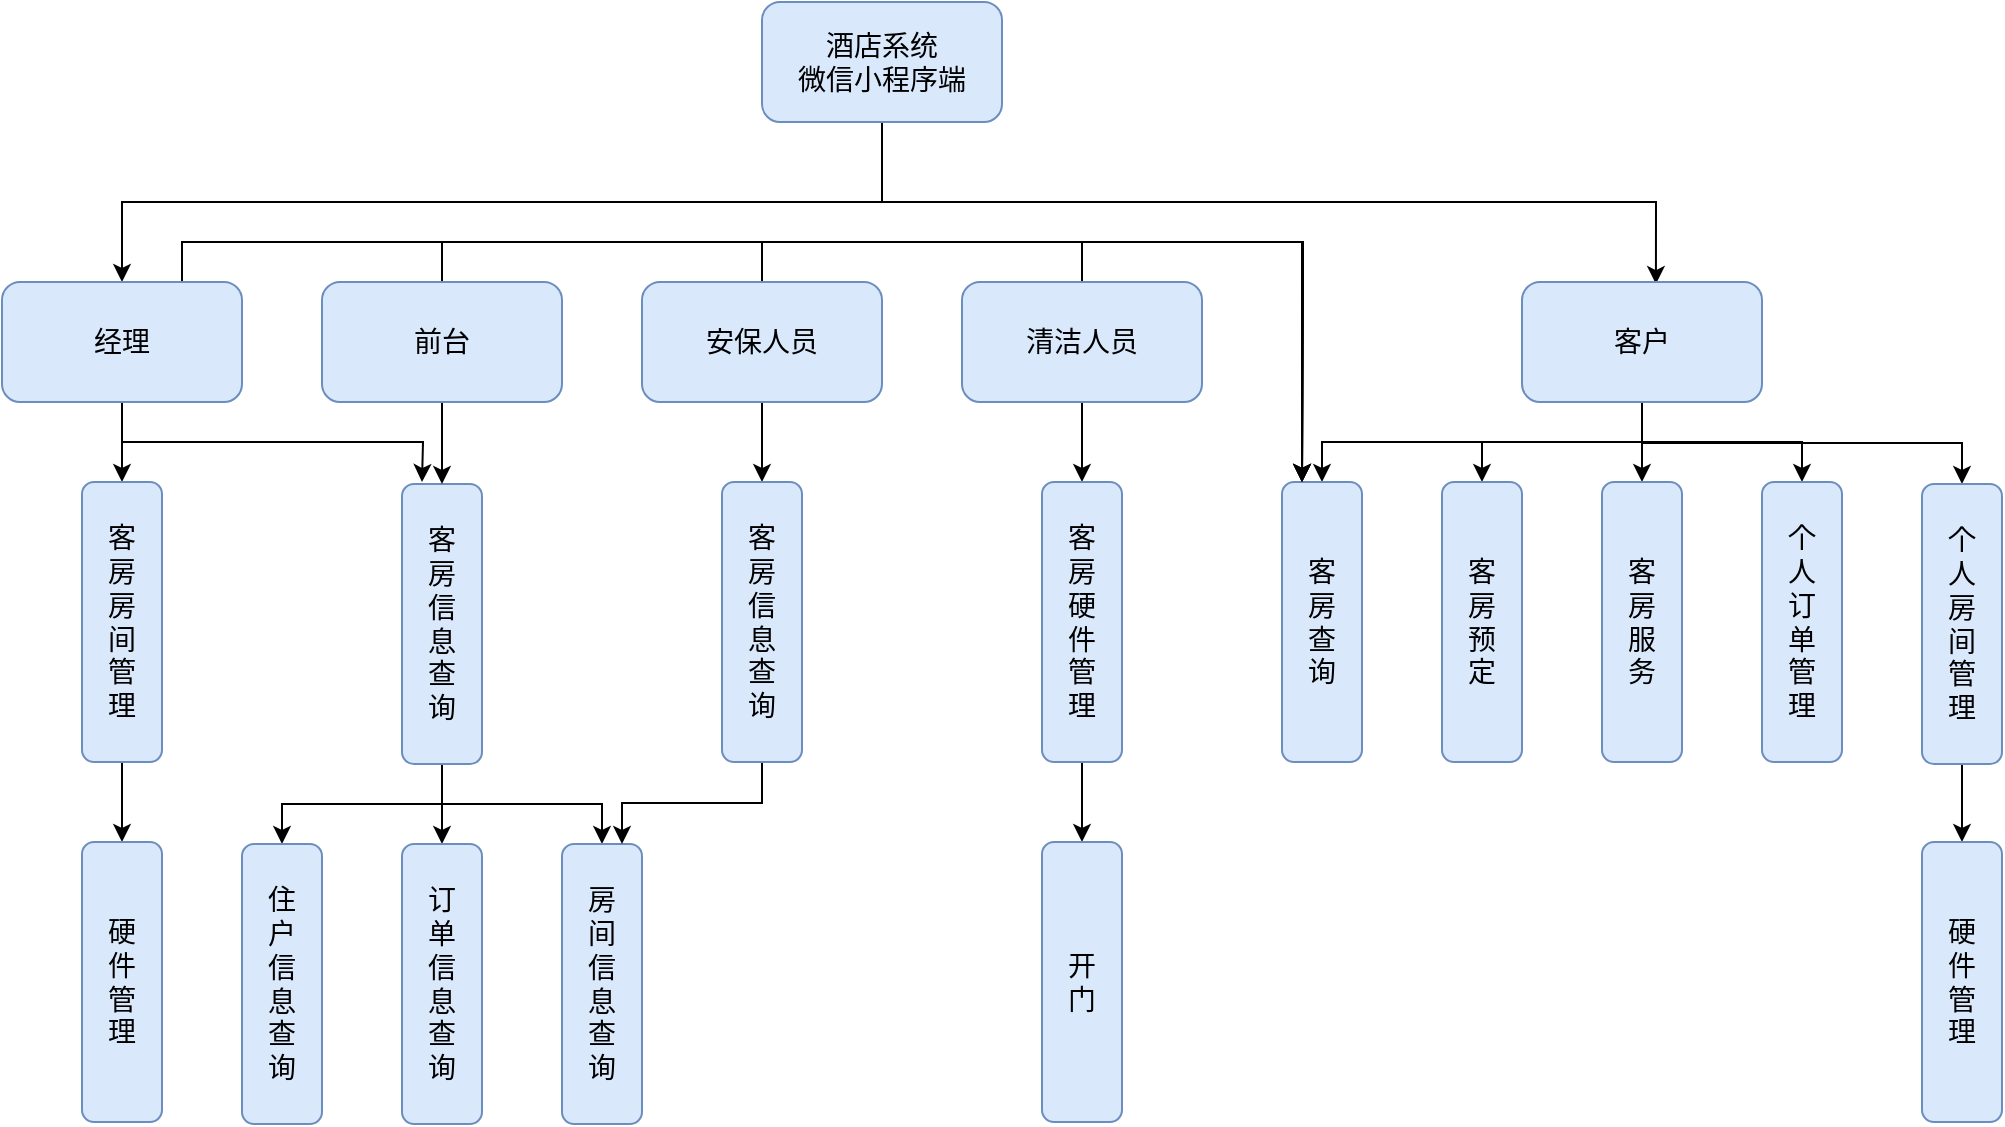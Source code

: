 <mxfile version="14.6.13" type="device"><diagram id="gfpBVfgqZyEj-h2GJo9E" name="第 1 页"><mxGraphModel dx="2172" dy="1105" grid="1" gridSize="10" guides="1" tooltips="1" connect="1" arrows="1" fold="1" page="1" pageScale="1" pageWidth="1169" pageHeight="827" math="0" shadow="0"><root><mxCell id="0"/><mxCell id="1" parent="0"/><mxCell id="urU4lGf7SxmrEl7Dpkf9-1" style="edgeStyle=orthogonalEdgeStyle;rounded=0;orthogonalLoop=1;jettySize=auto;html=1;exitX=0.5;exitY=1;exitDx=0;exitDy=0;fontSize=14;" parent="1" source="urU4lGf7SxmrEl7Dpkf9-3" target="urU4lGf7SxmrEl7Dpkf9-8" edge="1"><mxGeometry relative="1" as="geometry"/></mxCell><mxCell id="urU4lGf7SxmrEl7Dpkf9-2" style="edgeStyle=orthogonalEdgeStyle;rounded=0;orthogonalLoop=1;jettySize=auto;html=1;exitX=0.5;exitY=1;exitDx=0;exitDy=0;entryX=0.558;entryY=0.017;entryDx=0;entryDy=0;entryPerimeter=0;fontSize=14;" parent="1" source="urU4lGf7SxmrEl7Dpkf9-3" target="urU4lGf7SxmrEl7Dpkf9-13" edge="1"><mxGeometry relative="1" as="geometry"/></mxCell><mxCell id="urU4lGf7SxmrEl7Dpkf9-3" value="酒店系统&lt;br style=&quot;font-size: 14px;&quot;&gt;微信小程序端" style="rounded=1;whiteSpace=wrap;html=1;fillColor=#dae8fc;strokeColor=#6c8ebf;shadow=0;glass=0;sketch=0;fontSize=14;" parent="1" vertex="1"><mxGeometry x="1420" y="860" width="120" height="60" as="geometry"/></mxCell><mxCell id="xBhROeFWjU1o-BJRpCn7-15" style="edgeStyle=orthogonalEdgeStyle;rounded=0;orthogonalLoop=1;jettySize=auto;html=1;exitX=0.5;exitY=1;exitDx=0;exitDy=0;entryX=0.5;entryY=0;entryDx=0;entryDy=0;fontSize=14;" parent="1" source="urU4lGf7SxmrEl7Dpkf9-8" target="urU4lGf7SxmrEl7Dpkf9-52" edge="1"><mxGeometry relative="1" as="geometry"/></mxCell><mxCell id="xBhROeFWjU1o-BJRpCn7-17" style="edgeStyle=orthogonalEdgeStyle;rounded=0;orthogonalLoop=1;jettySize=auto;html=1;exitX=0.5;exitY=1;exitDx=0;exitDy=0;fontSize=14;" parent="1" source="urU4lGf7SxmrEl7Dpkf9-8" edge="1"><mxGeometry relative="1" as="geometry"><mxPoint x="1250" y="1100" as="targetPoint"/></mxGeometry></mxCell><mxCell id="FnSg5OO0wOK3w0XzbDYt-8" style="edgeStyle=orthogonalEdgeStyle;rounded=0;orthogonalLoop=1;jettySize=auto;html=1;exitX=0.75;exitY=0;exitDx=0;exitDy=0;entryX=0.25;entryY=0;entryDx=0;entryDy=0;fontSize=16;" parent="1" source="urU4lGf7SxmrEl7Dpkf9-8" target="urU4lGf7SxmrEl7Dpkf9-16" edge="1"><mxGeometry relative="1" as="geometry"/></mxCell><mxCell id="urU4lGf7SxmrEl7Dpkf9-8" value="经理" style="rounded=1;whiteSpace=wrap;html=1;fillColor=#dae8fc;strokeColor=#6c8ebf;shadow=0;sketch=0;fontSize=14;" parent="1" vertex="1"><mxGeometry x="1040" y="1000" width="120" height="60" as="geometry"/></mxCell><mxCell id="urU4lGf7SxmrEl7Dpkf9-9" style="edgeStyle=orthogonalEdgeStyle;rounded=0;orthogonalLoop=1;jettySize=auto;html=1;exitX=0.5;exitY=1;exitDx=0;exitDy=0;entryX=0.5;entryY=0;entryDx=0;entryDy=0;fontSize=14;" parent="1" source="urU4lGf7SxmrEl7Dpkf9-13" target="urU4lGf7SxmrEl7Dpkf9-16" edge="1"><mxGeometry relative="1" as="geometry"/></mxCell><mxCell id="urU4lGf7SxmrEl7Dpkf9-10" style="edgeStyle=orthogonalEdgeStyle;rounded=0;orthogonalLoop=1;jettySize=auto;html=1;exitX=0.5;exitY=1;exitDx=0;exitDy=0;entryX=0.5;entryY=0;entryDx=0;entryDy=0;fontSize=14;" parent="1" source="urU4lGf7SxmrEl7Dpkf9-13" target="urU4lGf7SxmrEl7Dpkf9-22" edge="1"><mxGeometry relative="1" as="geometry"/></mxCell><mxCell id="urU4lGf7SxmrEl7Dpkf9-11" style="edgeStyle=orthogonalEdgeStyle;rounded=0;orthogonalLoop=1;jettySize=auto;html=1;exitX=0.5;exitY=1;exitDx=0;exitDy=0;entryX=0.5;entryY=0;entryDx=0;entryDy=0;fontSize=14;" parent="1" source="urU4lGf7SxmrEl7Dpkf9-13" target="urU4lGf7SxmrEl7Dpkf9-19" edge="1"><mxGeometry relative="1" as="geometry"/></mxCell><mxCell id="urU4lGf7SxmrEl7Dpkf9-12" style="edgeStyle=orthogonalEdgeStyle;rounded=0;orthogonalLoop=1;jettySize=auto;html=1;exitX=0.5;exitY=1;exitDx=0;exitDy=0;fontSize=14;" parent="1" source="urU4lGf7SxmrEl7Dpkf9-13" target="urU4lGf7SxmrEl7Dpkf9-26" edge="1"><mxGeometry relative="1" as="geometry"/></mxCell><mxCell id="5DSAbZqCZO5Fx2xqSc0n-12" style="edgeStyle=orthogonalEdgeStyle;rounded=0;orthogonalLoop=1;jettySize=auto;html=1;exitX=0.5;exitY=1;exitDx=0;exitDy=0;entryX=0.5;entryY=0;entryDx=0;entryDy=0;fontSize=14;" parent="1" source="urU4lGf7SxmrEl7Dpkf9-13" target="5DSAbZqCZO5Fx2xqSc0n-11" edge="1"><mxGeometry relative="1" as="geometry"/></mxCell><mxCell id="urU4lGf7SxmrEl7Dpkf9-13" value="客户" style="rounded=1;whiteSpace=wrap;html=1;fillColor=#dae8fc;strokeColor=#6c8ebf;shadow=0;sketch=0;fontSize=14;" parent="1" vertex="1"><mxGeometry x="1800" y="1000" width="120" height="60" as="geometry"/></mxCell><mxCell id="urU4lGf7SxmrEl7Dpkf9-16" value="&lt;span style=&quot;font-size: 14px;&quot;&gt;客&lt;/span&gt;&lt;br style=&quot;font-size: 14px;&quot;&gt;&lt;span style=&quot;font-size: 14px;&quot;&gt;房&lt;/span&gt;&lt;br style=&quot;font-size: 14px;&quot;&gt;&lt;span style=&quot;font-size: 14px;&quot;&gt;查&lt;/span&gt;&lt;br style=&quot;font-size: 14px;&quot;&gt;&lt;span style=&quot;font-size: 14px;&quot;&gt;询&lt;/span&gt;" style="rounded=1;whiteSpace=wrap;html=1;fillColor=#dae8fc;strokeColor=#6c8ebf;shadow=0;sketch=0;fontSize=14;" parent="1" vertex="1"><mxGeometry x="1680" y="1100" width="40" height="140" as="geometry"/></mxCell><mxCell id="urU4lGf7SxmrEl7Dpkf9-19" value="个&lt;br style=&quot;font-size: 14px;&quot;&gt;人&lt;br style=&quot;font-size: 14px;&quot;&gt;订&lt;br style=&quot;font-size: 14px;&quot;&gt;单&lt;br style=&quot;font-size: 14px;&quot;&gt;管&lt;br style=&quot;font-size: 14px;&quot;&gt;理" style="rounded=1;whiteSpace=wrap;html=1;fillColor=#dae8fc;strokeColor=#6c8ebf;shadow=0;sketch=0;fontSize=14;" parent="1" vertex="1"><mxGeometry x="1920" y="1100" width="40" height="140" as="geometry"/></mxCell><mxCell id="urU4lGf7SxmrEl7Dpkf9-22" value="客&lt;br style=&quot;font-size: 14px;&quot;&gt;房&lt;br style=&quot;font-size: 14px;&quot;&gt;预&lt;br style=&quot;font-size: 14px;&quot;&gt;定" style="rounded=1;whiteSpace=wrap;html=1;fillColor=#dae8fc;strokeColor=#6c8ebf;shadow=0;sketch=0;fontSize=14;" parent="1" vertex="1"><mxGeometry x="1760" y="1100" width="40" height="140" as="geometry"/></mxCell><mxCell id="5DSAbZqCZO5Fx2xqSc0n-13" style="edgeStyle=orthogonalEdgeStyle;rounded=0;orthogonalLoop=1;jettySize=auto;html=1;exitX=0.5;exitY=1;exitDx=0;exitDy=0;entryX=0.5;entryY=0;entryDx=0;entryDy=0;fontSize=14;" parent="1" source="urU4lGf7SxmrEl7Dpkf9-26" target="5DSAbZqCZO5Fx2xqSc0n-8" edge="1"><mxGeometry relative="1" as="geometry"/></mxCell><mxCell id="urU4lGf7SxmrEl7Dpkf9-26" value="个&lt;br style=&quot;font-size: 14px;&quot;&gt;人&lt;br style=&quot;font-size: 14px;&quot;&gt;房&lt;br style=&quot;font-size: 14px;&quot;&gt;间&lt;br style=&quot;font-size: 14px;&quot;&gt;管&lt;br style=&quot;font-size: 14px;&quot;&gt;理" style="rounded=1;whiteSpace=wrap;html=1;fillColor=#dae8fc;strokeColor=#6c8ebf;shadow=0;sketch=0;fontSize=14;" parent="1" vertex="1"><mxGeometry x="2000" y="1101" width="40" height="140" as="geometry"/></mxCell><mxCell id="wqciQX0L6GW8z3ySs8bD-5" style="edgeStyle=orthogonalEdgeStyle;rounded=0;orthogonalLoop=1;jettySize=auto;html=1;exitX=0.5;exitY=1;exitDx=0;exitDy=0;entryX=0.5;entryY=0;entryDx=0;entryDy=0;fontSize=14;" parent="1" source="urU4lGf7SxmrEl7Dpkf9-49" target="wqciQX0L6GW8z3ySs8bD-2" edge="1"><mxGeometry relative="1" as="geometry"/></mxCell><mxCell id="wqciQX0L6GW8z3ySs8bD-6" style="edgeStyle=orthogonalEdgeStyle;rounded=0;orthogonalLoop=1;jettySize=auto;html=1;exitX=0.5;exitY=1;exitDx=0;exitDy=0;entryX=0.5;entryY=0;entryDx=0;entryDy=0;fontSize=14;" parent="1" source="urU4lGf7SxmrEl7Dpkf9-49" target="wqciQX0L6GW8z3ySs8bD-1" edge="1"><mxGeometry relative="1" as="geometry"/></mxCell><mxCell id="wqciQX0L6GW8z3ySs8bD-7" style="edgeStyle=orthogonalEdgeStyle;rounded=0;orthogonalLoop=1;jettySize=auto;html=1;exitX=0.5;exitY=1;exitDx=0;exitDy=0;entryX=0.5;entryY=0;entryDx=0;entryDy=0;fontSize=14;" parent="1" source="urU4lGf7SxmrEl7Dpkf9-49" target="wqciQX0L6GW8z3ySs8bD-3" edge="1"><mxGeometry relative="1" as="geometry"/></mxCell><mxCell id="urU4lGf7SxmrEl7Dpkf9-49" value="&lt;span style=&quot;font-size: 14px;&quot;&gt;客&lt;/span&gt;&lt;br style=&quot;font-size: 14px;&quot;&gt;&lt;span style=&quot;font-size: 14px;&quot;&gt;房&lt;br style=&quot;font-size: 14px;&quot;&gt;&lt;/span&gt;信&lt;br style=&quot;font-size: 14px;&quot;&gt;息&lt;br style=&quot;font-size: 14px;&quot;&gt;&lt;span style=&quot;font-size: 14px;&quot;&gt;查&lt;br style=&quot;font-size: 14px;&quot;&gt;询&lt;br style=&quot;font-size: 14px;&quot;&gt;&lt;/span&gt;" style="rounded=1;whiteSpace=wrap;html=1;fillColor=#dae8fc;strokeColor=#6c8ebf;shadow=0;sketch=0;fontSize=14;" parent="1" vertex="1"><mxGeometry x="1240" y="1101" width="40" height="140" as="geometry"/></mxCell><mxCell id="wqciQX0L6GW8z3ySs8bD-17" style="edgeStyle=orthogonalEdgeStyle;rounded=0;orthogonalLoop=1;jettySize=auto;html=1;exitX=0.5;exitY=1;exitDx=0;exitDy=0;entryX=0.5;entryY=0;entryDx=0;entryDy=0;fontSize=14;" parent="1" source="urU4lGf7SxmrEl7Dpkf9-52" target="wqciQX0L6GW8z3ySs8bD-8" edge="1"><mxGeometry relative="1" as="geometry"/></mxCell><mxCell id="urU4lGf7SxmrEl7Dpkf9-52" value="客&lt;br style=&quot;font-size: 14px;&quot;&gt;房&lt;br style=&quot;font-size: 14px;&quot;&gt;房&lt;br style=&quot;font-size: 14px;&quot;&gt;间&lt;br style=&quot;font-size: 14px;&quot;&gt;管&lt;br style=&quot;font-size: 14px;&quot;&gt;理" style="rounded=1;whiteSpace=wrap;html=1;fillColor=#dae8fc;strokeColor=#6c8ebf;shadow=0;sketch=0;fontSize=14;" parent="1" vertex="1"><mxGeometry x="1080" y="1100" width="40" height="140" as="geometry"/></mxCell><mxCell id="5DSAbZqCZO5Fx2xqSc0n-8" value="硬&lt;br style=&quot;font-size: 14px;&quot;&gt;件&lt;br style=&quot;font-size: 14px;&quot;&gt;管&lt;br style=&quot;font-size: 14px;&quot;&gt;理" style="rounded=1;whiteSpace=wrap;html=1;fillColor=#dae8fc;strokeColor=#6c8ebf;shadow=0;sketch=0;fontSize=14;" parent="1" vertex="1"><mxGeometry x="2000" y="1280" width="40" height="140" as="geometry"/></mxCell><mxCell id="5DSAbZqCZO5Fx2xqSc0n-11" value="&lt;span style=&quot;font-size: 14px;&quot;&gt;客&lt;/span&gt;&lt;br style=&quot;font-size: 14px;&quot;&gt;&lt;span style=&quot;font-size: 14px;&quot;&gt;房&lt;/span&gt;&lt;br style=&quot;font-size: 14px;&quot;&gt;服&lt;br style=&quot;font-size: 14px;&quot;&gt;务" style="rounded=1;whiteSpace=wrap;html=1;fillColor=#dae8fc;strokeColor=#6c8ebf;shadow=0;sketch=0;fontSize=14;" parent="1" vertex="1"><mxGeometry x="1840" y="1100" width="40" height="140" as="geometry"/></mxCell><mxCell id="wqciQX0L6GW8z3ySs8bD-1" value="订&lt;br&gt;单&lt;br&gt;信&lt;br&gt;息&lt;br&gt;查&lt;br&gt;询&lt;span style=&quot;font-size: 14px&quot;&gt;&lt;br style=&quot;font-size: 14px&quot;&gt;&lt;/span&gt;" style="rounded=1;whiteSpace=wrap;html=1;fillColor=#dae8fc;strokeColor=#6c8ebf;shadow=0;sketch=0;fontSize=14;" parent="1" vertex="1"><mxGeometry x="1240" y="1281" width="40" height="140" as="geometry"/></mxCell><mxCell id="wqciQX0L6GW8z3ySs8bD-2" value="住&lt;br style=&quot;font-size: 14px;&quot;&gt;户&lt;br style=&quot;font-size: 14px;&quot;&gt;信&lt;br style=&quot;font-size: 14px;&quot;&gt;息&lt;br style=&quot;font-size: 14px;&quot;&gt;&lt;span style=&quot;font-size: 14px;&quot;&gt;查&lt;br style=&quot;font-size: 14px;&quot;&gt;询&lt;br style=&quot;font-size: 14px;&quot;&gt;&lt;/span&gt;" style="rounded=1;whiteSpace=wrap;html=1;fillColor=#dae8fc;strokeColor=#6c8ebf;shadow=0;sketch=0;fontSize=14;" parent="1" vertex="1"><mxGeometry x="1160" y="1281" width="40" height="140" as="geometry"/></mxCell><mxCell id="wqciQX0L6GW8z3ySs8bD-3" value="房&lt;br&gt;间&lt;br&gt;信&lt;br&gt;息&lt;br&gt;查&lt;br&gt;询&lt;span style=&quot;font-size: 14px&quot;&gt;&lt;br style=&quot;font-size: 14px&quot;&gt;&lt;/span&gt;" style="rounded=1;whiteSpace=wrap;html=1;fillColor=#dae8fc;strokeColor=#6c8ebf;shadow=0;sketch=0;fontSize=14;" parent="1" vertex="1"><mxGeometry x="1320" y="1281" width="40" height="140" as="geometry"/></mxCell><mxCell id="wqciQX0L6GW8z3ySs8bD-8" value="硬&lt;br style=&quot;font-size: 14px;&quot;&gt;件&lt;br style=&quot;font-size: 14px;&quot;&gt;管&lt;br style=&quot;font-size: 14px;&quot;&gt;理" style="rounded=1;whiteSpace=wrap;html=1;fillColor=#dae8fc;strokeColor=#6c8ebf;shadow=0;sketch=0;fontSize=14;" parent="1" vertex="1"><mxGeometry x="1080" y="1280" width="40" height="140" as="geometry"/></mxCell><mxCell id="xBhROeFWjU1o-BJRpCn7-16" style="edgeStyle=orthogonalEdgeStyle;rounded=0;orthogonalLoop=1;jettySize=auto;html=1;exitX=0.5;exitY=1;exitDx=0;exitDy=0;entryX=0.5;entryY=0;entryDx=0;entryDy=0;fontSize=14;" parent="1" source="xBhROeFWjU1o-BJRpCn7-1" target="urU4lGf7SxmrEl7Dpkf9-49" edge="1"><mxGeometry relative="1" as="geometry"/></mxCell><mxCell id="FnSg5OO0wOK3w0XzbDYt-9" style="edgeStyle=orthogonalEdgeStyle;rounded=0;orthogonalLoop=1;jettySize=auto;html=1;exitX=0.5;exitY=0;exitDx=0;exitDy=0;fontSize=16;" parent="1" source="xBhROeFWjU1o-BJRpCn7-1" edge="1"><mxGeometry relative="1" as="geometry"><mxPoint x="1690" y="1100" as="targetPoint"/></mxGeometry></mxCell><mxCell id="xBhROeFWjU1o-BJRpCn7-1" value="前台" style="rounded=1;whiteSpace=wrap;html=1;fillColor=#dae8fc;strokeColor=#6c8ebf;shadow=0;sketch=0;fontSize=14;" parent="1" vertex="1"><mxGeometry x="1200" y="1000" width="120" height="60" as="geometry"/></mxCell><mxCell id="xBhROeFWjU1o-BJRpCn7-18" style="edgeStyle=orthogonalEdgeStyle;rounded=0;orthogonalLoop=1;jettySize=auto;html=1;exitX=0.5;exitY=1;exitDx=0;exitDy=0;entryX=0.5;entryY=0;entryDx=0;entryDy=0;fontSize=14;" parent="1" source="xBhROeFWjU1o-BJRpCn7-2" target="xBhROeFWjU1o-BJRpCn7-6" edge="1"><mxGeometry relative="1" as="geometry"/></mxCell><mxCell id="FnSg5OO0wOK3w0XzbDYt-10" style="edgeStyle=orthogonalEdgeStyle;rounded=0;orthogonalLoop=1;jettySize=auto;html=1;exitX=0.5;exitY=0;exitDx=0;exitDy=0;fontSize=16;" parent="1" source="xBhROeFWjU1o-BJRpCn7-2" edge="1"><mxGeometry relative="1" as="geometry"><mxPoint x="1690" y="1100" as="targetPoint"/></mxGeometry></mxCell><mxCell id="xBhROeFWjU1o-BJRpCn7-2" value="安保人员" style="rounded=1;whiteSpace=wrap;html=1;fillColor=#dae8fc;strokeColor=#6c8ebf;shadow=0;sketch=0;fontSize=14;" parent="1" vertex="1"><mxGeometry x="1360" y="1000" width="120" height="60" as="geometry"/></mxCell><mxCell id="xBhROeFWjU1o-BJRpCn7-19" style="edgeStyle=orthogonalEdgeStyle;rounded=0;orthogonalLoop=1;jettySize=auto;html=1;exitX=0.5;exitY=1;exitDx=0;exitDy=0;entryX=0.5;entryY=0;entryDx=0;entryDy=0;fontSize=14;" parent="1" source="xBhROeFWjU1o-BJRpCn7-3" target="xBhROeFWjU1o-BJRpCn7-4" edge="1"><mxGeometry relative="1" as="geometry"/></mxCell><mxCell id="FnSg5OO0wOK3w0XzbDYt-11" style="edgeStyle=orthogonalEdgeStyle;rounded=0;orthogonalLoop=1;jettySize=auto;html=1;exitX=0.5;exitY=0;exitDx=0;exitDy=0;fontSize=16;" parent="1" source="xBhROeFWjU1o-BJRpCn7-3" edge="1"><mxGeometry relative="1" as="geometry"><mxPoint x="1690" y="1100" as="targetPoint"/></mxGeometry></mxCell><mxCell id="xBhROeFWjU1o-BJRpCn7-3" value="清洁人员" style="rounded=1;whiteSpace=wrap;html=1;fillColor=#dae8fc;strokeColor=#6c8ebf;shadow=0;sketch=0;fontSize=14;" parent="1" vertex="1"><mxGeometry x="1520" y="1000" width="120" height="60" as="geometry"/></mxCell><mxCell id="xBhROeFWjU1o-BJRpCn7-9" style="edgeStyle=orthogonalEdgeStyle;rounded=0;orthogonalLoop=1;jettySize=auto;html=1;exitX=0.5;exitY=1;exitDx=0;exitDy=0;entryX=0.5;entryY=0;entryDx=0;entryDy=0;fontSize=14;" parent="1" source="xBhROeFWjU1o-BJRpCn7-4" target="xBhROeFWjU1o-BJRpCn7-5" edge="1"><mxGeometry relative="1" as="geometry"/></mxCell><mxCell id="xBhROeFWjU1o-BJRpCn7-4" value="客&lt;br style=&quot;font-size: 14px;&quot;&gt;房&lt;br style=&quot;font-size: 14px;&quot;&gt;硬&lt;br style=&quot;font-size: 14px;&quot;&gt;件&lt;br style=&quot;font-size: 14px;&quot;&gt;管&lt;br style=&quot;font-size: 14px;&quot;&gt;理" style="rounded=1;whiteSpace=wrap;html=1;fillColor=#dae8fc;strokeColor=#6c8ebf;shadow=0;sketch=0;fontSize=14;" parent="1" vertex="1"><mxGeometry x="1560" y="1100" width="40" height="140" as="geometry"/></mxCell><mxCell id="xBhROeFWjU1o-BJRpCn7-5" value="开&lt;br style=&quot;font-size: 14px;&quot;&gt;门" style="rounded=1;whiteSpace=wrap;html=1;fillColor=#dae8fc;strokeColor=#6c8ebf;shadow=0;sketch=0;fontSize=14;" parent="1" vertex="1"><mxGeometry x="1560" y="1280" width="40" height="140" as="geometry"/></mxCell><mxCell id="xBhROeFWjU1o-BJRpCn7-8" style="edgeStyle=orthogonalEdgeStyle;rounded=0;orthogonalLoop=1;jettySize=auto;html=1;exitX=0.5;exitY=1;exitDx=0;exitDy=0;entryX=0.75;entryY=0;entryDx=0;entryDy=0;fontSize=14;" parent="1" source="xBhROeFWjU1o-BJRpCn7-6" target="wqciQX0L6GW8z3ySs8bD-3" edge="1"><mxGeometry relative="1" as="geometry"><mxPoint x="1420" y="1280" as="targetPoint"/></mxGeometry></mxCell><mxCell id="xBhROeFWjU1o-BJRpCn7-6" value="&lt;span style=&quot;font-size: 14px;&quot;&gt;客&lt;/span&gt;&lt;br style=&quot;font-size: 14px;&quot;&gt;&lt;span style=&quot;font-size: 14px;&quot;&gt;房&lt;br style=&quot;font-size: 14px;&quot;&gt;&lt;/span&gt;信&lt;br style=&quot;font-size: 14px;&quot;&gt;息&lt;br style=&quot;font-size: 14px;&quot;&gt;&lt;span style=&quot;font-size: 14px;&quot;&gt;查&lt;br style=&quot;font-size: 14px;&quot;&gt;询&lt;br style=&quot;font-size: 14px;&quot;&gt;&lt;/span&gt;" style="rounded=1;whiteSpace=wrap;html=1;fillColor=#dae8fc;strokeColor=#6c8ebf;shadow=0;sketch=0;fontSize=14;" parent="1" vertex="1"><mxGeometry x="1400" y="1100" width="40" height="140" as="geometry"/></mxCell></root></mxGraphModel></diagram></mxfile>